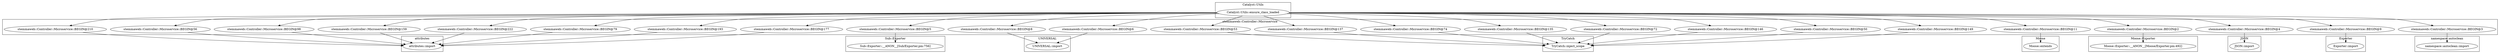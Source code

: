 digraph {
graph [overlap=false]
subgraph cluster_TryCatch {
	label="TryCatch";
	"TryCatch::inject_scope";
}
subgraph cluster_UNIVERSAL {
	label="UNIVERSAL";
	"UNIVERSAL::import";
}
subgraph cluster_JSON {
	label="JSON";
	"JSON::import";
}
subgraph cluster_attributes {
	label="attributes";
	"attributes::import";
}
subgraph cluster_Moose {
	label="Moose";
	"Moose::extends";
}
subgraph cluster_stemmaweb_Controller_Microservice {
	label="stemmaweb::Controller::Microservice";
	"stemmaweb::Controller::Microservice::BEGIN@177";
	"stemmaweb::Controller::Microservice::BEGIN@193";
	"stemmaweb::Controller::Microservice::BEGIN@79";
	"stemmaweb::Controller::Microservice::BEGIN@5";
	"stemmaweb::Controller::Microservice::BEGIN@8";
	"stemmaweb::Controller::Microservice::BEGIN@72";
	"stemmaweb::Controller::Microservice::BEGIN@56";
	"stemmaweb::Controller::Microservice::BEGIN@11";
	"stemmaweb::Controller::Microservice::BEGIN@2";
	"stemmaweb::Controller::Microservice::BEGIN@6";
	"stemmaweb::Controller::Microservice::BEGIN@137";
	"stemmaweb::Controller::Microservice::BEGIN@53";
	"stemmaweb::Controller::Microservice::BEGIN@149";
	"stemmaweb::Controller::Microservice::BEGIN@159";
	"stemmaweb::Controller::Microservice::BEGIN@4";
	"stemmaweb::Controller::Microservice::BEGIN@146";
	"stemmaweb::Controller::Microservice::BEGIN@222";
	"stemmaweb::Controller::Microservice::BEGIN@9";
	"stemmaweb::Controller::Microservice::BEGIN@210";
	"stemmaweb::Controller::Microservice::BEGIN@98";
	"stemmaweb::Controller::Microservice::BEGIN@74";
	"stemmaweb::Controller::Microservice::BEGIN@3";
	"stemmaweb::Controller::Microservice::BEGIN@135";
	"stemmaweb::Controller::Microservice::BEGIN@50";
}
subgraph cluster_Exporter {
	label="Exporter";
	"Exporter::import";
}
subgraph cluster_Catalyst_Utils {
	label="Catalyst::Utils";
	"Catalyst::Utils::ensure_class_loaded";
}
subgraph cluster_Moose_Exporter {
	label="Moose::Exporter";
	"Moose::Exporter::__ANON__[Moose/Exporter.pm:492]";
}
subgraph cluster_namespace_autoclean {
	label="namespace::autoclean";
	"namespace::autoclean::import";
}
subgraph cluster_Sub_Exporter {
	label="Sub::Exporter";
	"Sub::Exporter::__ANON__[Sub/Exporter.pm:756]";
}
"Catalyst::Utils::ensure_class_loaded" -> "stemmaweb::Controller::Microservice::BEGIN@135";
"stemmaweb::Controller::Microservice::BEGIN@11" -> "Moose::extends";
"Catalyst::Utils::ensure_class_loaded" -> "stemmaweb::Controller::Microservice::BEGIN@98";
"Catalyst::Utils::ensure_class_loaded" -> "stemmaweb::Controller::Microservice::BEGIN@56";
"Catalyst::Utils::ensure_class_loaded" -> "stemmaweb::Controller::Microservice::BEGIN@79";
"Catalyst::Utils::ensure_class_loaded" -> "stemmaweb::Controller::Microservice::BEGIN@137";
"Catalyst::Utils::ensure_class_loaded" -> "stemmaweb::Controller::Microservice::BEGIN@146";
"Catalyst::Utils::ensure_class_loaded" -> "stemmaweb::Controller::Microservice::BEGIN@72";
"stemmaweb::Controller::Microservice::BEGIN@8" -> "UNIVERSAL::import";
"stemmaweb::Controller::Microservice::BEGIN@6" -> "UNIVERSAL::import";
"Catalyst::Utils::ensure_class_loaded" -> "stemmaweb::Controller::Microservice::BEGIN@159";
"Catalyst::Utils::ensure_class_loaded" -> "stemmaweb::Controller::Microservice::BEGIN@6";
"stemmaweb::Controller::Microservice::BEGIN@5" -> "Sub::Exporter::__ANON__[Sub/Exporter.pm:756]";
"stemmaweb::Controller::Microservice::BEGIN@4" -> "JSON::import";
"Catalyst::Utils::ensure_class_loaded" -> "stemmaweb::Controller::Microservice::BEGIN@4";
"Catalyst::Utils::ensure_class_loaded" -> "stemmaweb::Controller::Microservice::BEGIN@177";
"stemmaweb::Controller::Microservice::BEGIN@2" -> "Moose::Exporter::__ANON__[Moose/Exporter.pm:492]";
"Catalyst::Utils::ensure_class_loaded" -> "stemmaweb::Controller::Microservice::BEGIN@222";
"Catalyst::Utils::ensure_class_loaded" -> "stemmaweb::Controller::Microservice::BEGIN@11";
"Catalyst::Utils::ensure_class_loaded" -> "stemmaweb::Controller::Microservice::BEGIN@193";
"stemmaweb::Controller::Microservice::BEGIN@72" -> "TryCatch::inject_scope";
"stemmaweb::Controller::Microservice::BEGIN@137" -> "TryCatch::inject_scope";
"stemmaweb::Controller::Microservice::BEGIN@53" -> "TryCatch::inject_scope";
"stemmaweb::Controller::Microservice::BEGIN@149" -> "TryCatch::inject_scope";
"stemmaweb::Controller::Microservice::BEGIN@146" -> "TryCatch::inject_scope";
"stemmaweb::Controller::Microservice::BEGIN@74" -> "TryCatch::inject_scope";
"stemmaweb::Controller::Microservice::BEGIN@135" -> "TryCatch::inject_scope";
"stemmaweb::Controller::Microservice::BEGIN@50" -> "TryCatch::inject_scope";
"stemmaweb::Controller::Microservice::BEGIN@9" -> "Exporter::import";
"Catalyst::Utils::ensure_class_loaded" -> "stemmaweb::Controller::Microservice::BEGIN@50";
"Catalyst::Utils::ensure_class_loaded" -> "stemmaweb::Controller::Microservice::BEGIN@9";
"Catalyst::Utils::ensure_class_loaded" -> "stemmaweb::Controller::Microservice::BEGIN@2";
"Catalyst::Utils::ensure_class_loaded" -> "stemmaweb::Controller::Microservice::BEGIN@210";
"stemmaweb::Controller::Microservice::BEGIN@3" -> "namespace::autoclean::import";
"Catalyst::Utils::ensure_class_loaded" -> "stemmaweb::Controller::Microservice::BEGIN@74";
"Catalyst::Utils::ensure_class_loaded" -> "stemmaweb::Controller::Microservice::BEGIN@3";
"Catalyst::Utils::ensure_class_loaded" -> "stemmaweb::Controller::Microservice::BEGIN@8";
"Catalyst::Utils::ensure_class_loaded" -> "stemmaweb::Controller::Microservice::BEGIN@53";
"stemmaweb::Controller::Microservice::BEGIN@177" -> "attributes::import";
"stemmaweb::Controller::Microservice::BEGIN@193" -> "attributes::import";
"stemmaweb::Controller::Microservice::BEGIN@79" -> "attributes::import";
"stemmaweb::Controller::Microservice::BEGIN@56" -> "attributes::import";
"stemmaweb::Controller::Microservice::BEGIN@159" -> "attributes::import";
"stemmaweb::Controller::Microservice::BEGIN@222" -> "attributes::import";
"stemmaweb::Controller::Microservice::BEGIN@98" -> "attributes::import";
"stemmaweb::Controller::Microservice::BEGIN@210" -> "attributes::import";
"Catalyst::Utils::ensure_class_loaded" -> "stemmaweb::Controller::Microservice::BEGIN@149";
"Catalyst::Utils::ensure_class_loaded" -> "stemmaweb::Controller::Microservice::BEGIN@5";
}
